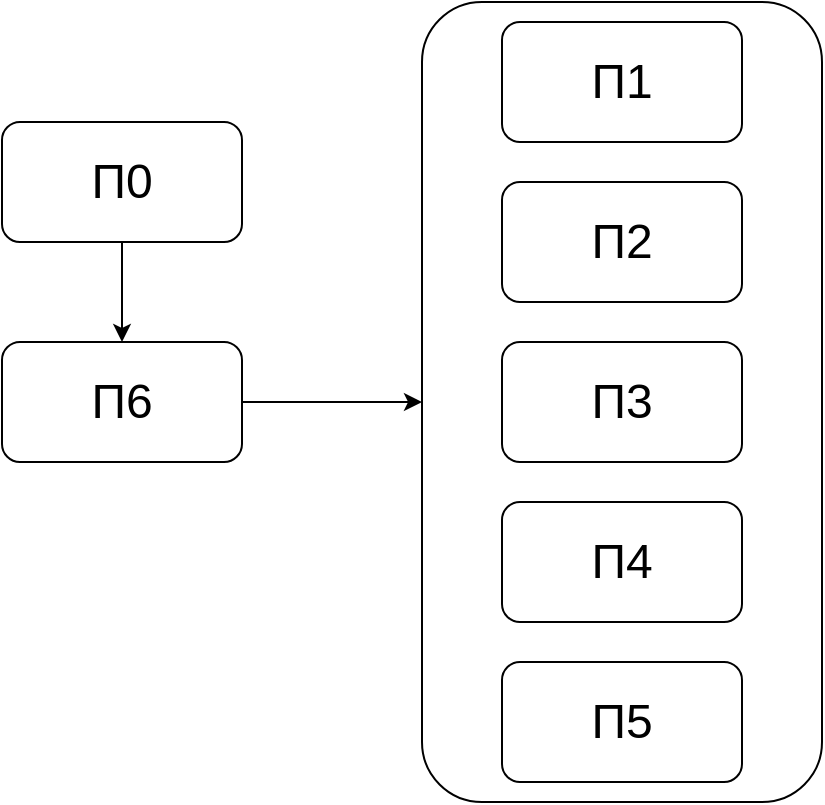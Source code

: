 <mxfile version="22.0.8" type="device">
  <diagram name="Страница — 1" id="MQ_Sf9FGrjqhgtXzqlnl">
    <mxGraphModel dx="1009" dy="591" grid="1" gridSize="10" guides="1" tooltips="1" connect="1" arrows="1" fold="1" page="1" pageScale="1" pageWidth="1169" pageHeight="827" math="0" shadow="0">
      <root>
        <mxCell id="0" />
        <mxCell id="1" parent="0" />
        <mxCell id="ekhMy3ZcBeFL5dOao0uK-1" value="" style="rounded=1;whiteSpace=wrap;html=1;" vertex="1" parent="1">
          <mxGeometry x="510" y="110" width="200" height="400" as="geometry" />
        </mxCell>
        <mxCell id="ekhMy3ZcBeFL5dOao0uK-2" value="&lt;font style=&quot;font-size: 24px;&quot;&gt;П1&lt;/font&gt;" style="rounded=1;whiteSpace=wrap;html=1;" vertex="1" parent="1">
          <mxGeometry x="550" y="120" width="120" height="60" as="geometry" />
        </mxCell>
        <mxCell id="ekhMy3ZcBeFL5dOao0uK-3" value="&lt;font style=&quot;font-size: 24px;&quot;&gt;П2&lt;/font&gt;" style="rounded=1;whiteSpace=wrap;html=1;" vertex="1" parent="1">
          <mxGeometry x="550" y="200" width="120" height="60" as="geometry" />
        </mxCell>
        <mxCell id="ekhMy3ZcBeFL5dOao0uK-4" value="&lt;font style=&quot;font-size: 24px;&quot;&gt;П3&lt;/font&gt;" style="rounded=1;whiteSpace=wrap;html=1;" vertex="1" parent="1">
          <mxGeometry x="550" y="280" width="120" height="60" as="geometry" />
        </mxCell>
        <mxCell id="ekhMy3ZcBeFL5dOao0uK-5" value="&lt;font style=&quot;font-size: 24px;&quot;&gt;П4&lt;/font&gt;" style="rounded=1;whiteSpace=wrap;html=1;" vertex="1" parent="1">
          <mxGeometry x="550" y="360" width="120" height="60" as="geometry" />
        </mxCell>
        <mxCell id="ekhMy3ZcBeFL5dOao0uK-6" value="&lt;font style=&quot;font-size: 24px;&quot;&gt;П5&lt;/font&gt;" style="rounded=1;whiteSpace=wrap;html=1;" vertex="1" parent="1">
          <mxGeometry x="550" y="440" width="120" height="60" as="geometry" />
        </mxCell>
        <mxCell id="ekhMy3ZcBeFL5dOao0uK-8" value="&lt;font style=&quot;font-size: 24px;&quot;&gt;П0&lt;/font&gt;" style="rounded=1;whiteSpace=wrap;html=1;" vertex="1" parent="1">
          <mxGeometry x="300" y="170" width="120" height="60" as="geometry" />
        </mxCell>
        <mxCell id="ekhMy3ZcBeFL5dOao0uK-9" value="&lt;font style=&quot;font-size: 24px;&quot;&gt;П6&lt;/font&gt;" style="rounded=1;whiteSpace=wrap;html=1;" vertex="1" parent="1">
          <mxGeometry x="300" y="280" width="120" height="60" as="geometry" />
        </mxCell>
        <mxCell id="ekhMy3ZcBeFL5dOao0uK-10" value="" style="endArrow=classic;html=1;rounded=0;entryX=0.5;entryY=0;entryDx=0;entryDy=0;exitX=0.5;exitY=1;exitDx=0;exitDy=0;" edge="1" parent="1" source="ekhMy3ZcBeFL5dOao0uK-8" target="ekhMy3ZcBeFL5dOao0uK-9">
          <mxGeometry width="50" height="50" relative="1" as="geometry">
            <mxPoint x="270" y="320" as="sourcePoint" />
            <mxPoint x="320" y="270" as="targetPoint" />
          </mxGeometry>
        </mxCell>
        <mxCell id="ekhMy3ZcBeFL5dOao0uK-11" value="" style="endArrow=classic;html=1;rounded=0;exitX=1;exitY=0.5;exitDx=0;exitDy=0;entryX=0;entryY=0.5;entryDx=0;entryDy=0;" edge="1" parent="1" source="ekhMy3ZcBeFL5dOao0uK-9" target="ekhMy3ZcBeFL5dOao0uK-1">
          <mxGeometry width="50" height="50" relative="1" as="geometry">
            <mxPoint x="270" y="320" as="sourcePoint" />
            <mxPoint x="320" y="270" as="targetPoint" />
          </mxGeometry>
        </mxCell>
      </root>
    </mxGraphModel>
  </diagram>
</mxfile>
